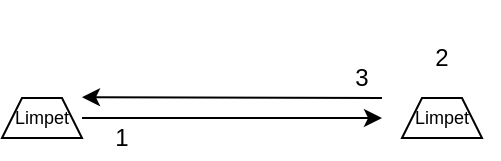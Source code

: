 <mxfile version="14.7.2" type="device"><diagram id="J6nEClNRZzNF_tR1fICS" name="Page-1"><mxGraphModel dx="569" dy="298" grid="1" gridSize="10" guides="1" tooltips="1" connect="1" arrows="1" fold="1" page="1" pageScale="1" pageWidth="827" pageHeight="1169" math="0" shadow="0"><root><mxCell id="0"/><mxCell id="1" parent="0"/><mxCell id="bSy1NxzHmuvAUc3BMwmg-1" value="Limpet" style="shape=trapezoid;perimeter=trapezoidPerimeter;whiteSpace=wrap;html=1;fixedSize=1;size=10;fontSize=9;" parent="1" vertex="1"><mxGeometry x="480" y="220" width="40" height="20" as="geometry"/></mxCell><mxCell id="bSy1NxzHmuvAUc3BMwmg-2" value="Limpet" style="shape=trapezoid;perimeter=trapezoidPerimeter;whiteSpace=wrap;html=1;fixedSize=1;size=10;fontSize=9;" parent="1" vertex="1"><mxGeometry x="280" y="220" width="40" height="20" as="geometry"/></mxCell><mxCell id="bSy1NxzHmuvAUc3BMwmg-3" value="" style="endArrow=classic;html=1;" parent="1" edge="1"><mxGeometry width="50" height="50" relative="1" as="geometry"><mxPoint x="320" y="230" as="sourcePoint"/><mxPoint x="470" y="230" as="targetPoint"/></mxGeometry></mxCell><mxCell id="4_JPRIz9A2MMJLpkUO_h-1" value="" style="endArrow=classic;html=1;" edge="1" parent="1"><mxGeometry width="50" height="50" relative="1" as="geometry"><mxPoint x="470" y="220" as="sourcePoint"/><mxPoint x="320" y="219.6" as="targetPoint"/></mxGeometry></mxCell><mxCell id="4_JPRIz9A2MMJLpkUO_h-2" value="1" style="text;html=1;strokeColor=none;fillColor=none;align=center;verticalAlign=middle;whiteSpace=wrap;rounded=0;" vertex="1" parent="1"><mxGeometry x="320" y="230" width="40" height="20" as="geometry"/></mxCell><mxCell id="4_JPRIz9A2MMJLpkUO_h-3" value="3" style="text;html=1;strokeColor=none;fillColor=none;align=center;verticalAlign=middle;whiteSpace=wrap;rounded=0;" vertex="1" parent="1"><mxGeometry x="440" y="200" width="40" height="20" as="geometry"/></mxCell><mxCell id="4_JPRIz9A2MMJLpkUO_h-8" value="" style="shape=image;html=1;verticalAlign=top;verticalLabelPosition=bottom;labelBackgroundColor=#ffffff;imageAspect=0;aspect=fixed;image=https://cdn4.iconfinder.com/data/icons/ionicons/512/icon-ios7-refresh-empty-128.png;flipH=1;rotation=-50;" vertex="1" parent="1"><mxGeometry x="480" y="180" width="40" height="40" as="geometry"/></mxCell><mxCell id="4_JPRIz9A2MMJLpkUO_h-9" value="2" style="text;html=1;strokeColor=none;fillColor=none;align=center;verticalAlign=middle;whiteSpace=wrap;rounded=0;" vertex="1" parent="1"><mxGeometry x="480" y="190" width="40" height="20" as="geometry"/></mxCell></root></mxGraphModel></diagram></mxfile>
